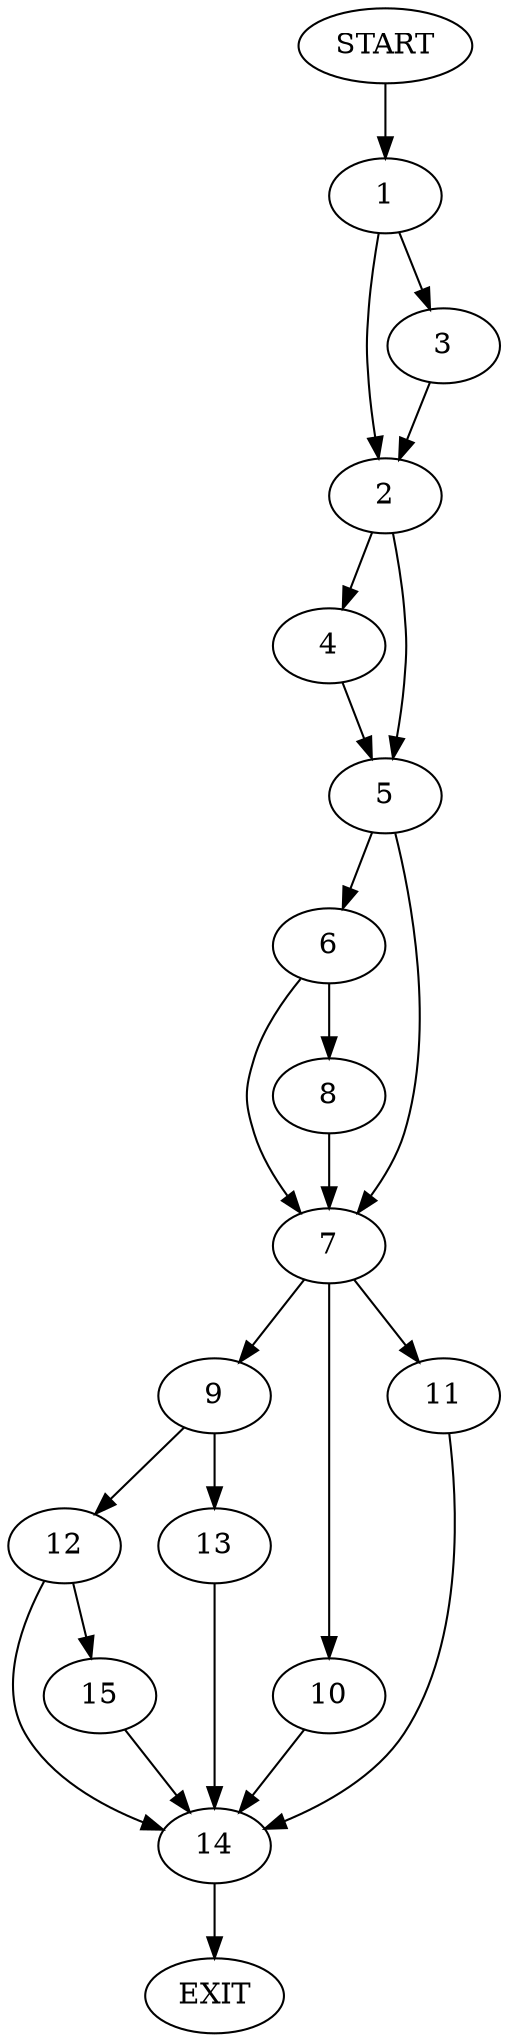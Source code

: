 digraph {
0 [label="START"]
16 [label="EXIT"]
0 -> 1
1 -> 2
1 -> 3
3 -> 2
2 -> 4
2 -> 5
4 -> 5
5 -> 6
5 -> 7
6 -> 8
6 -> 7
7 -> 9
7 -> 10
7 -> 11
8 -> 7
9 -> 12
9 -> 13
11 -> 14
10 -> 14
14 -> 16
12 -> 14
12 -> 15
13 -> 14
15 -> 14
}
